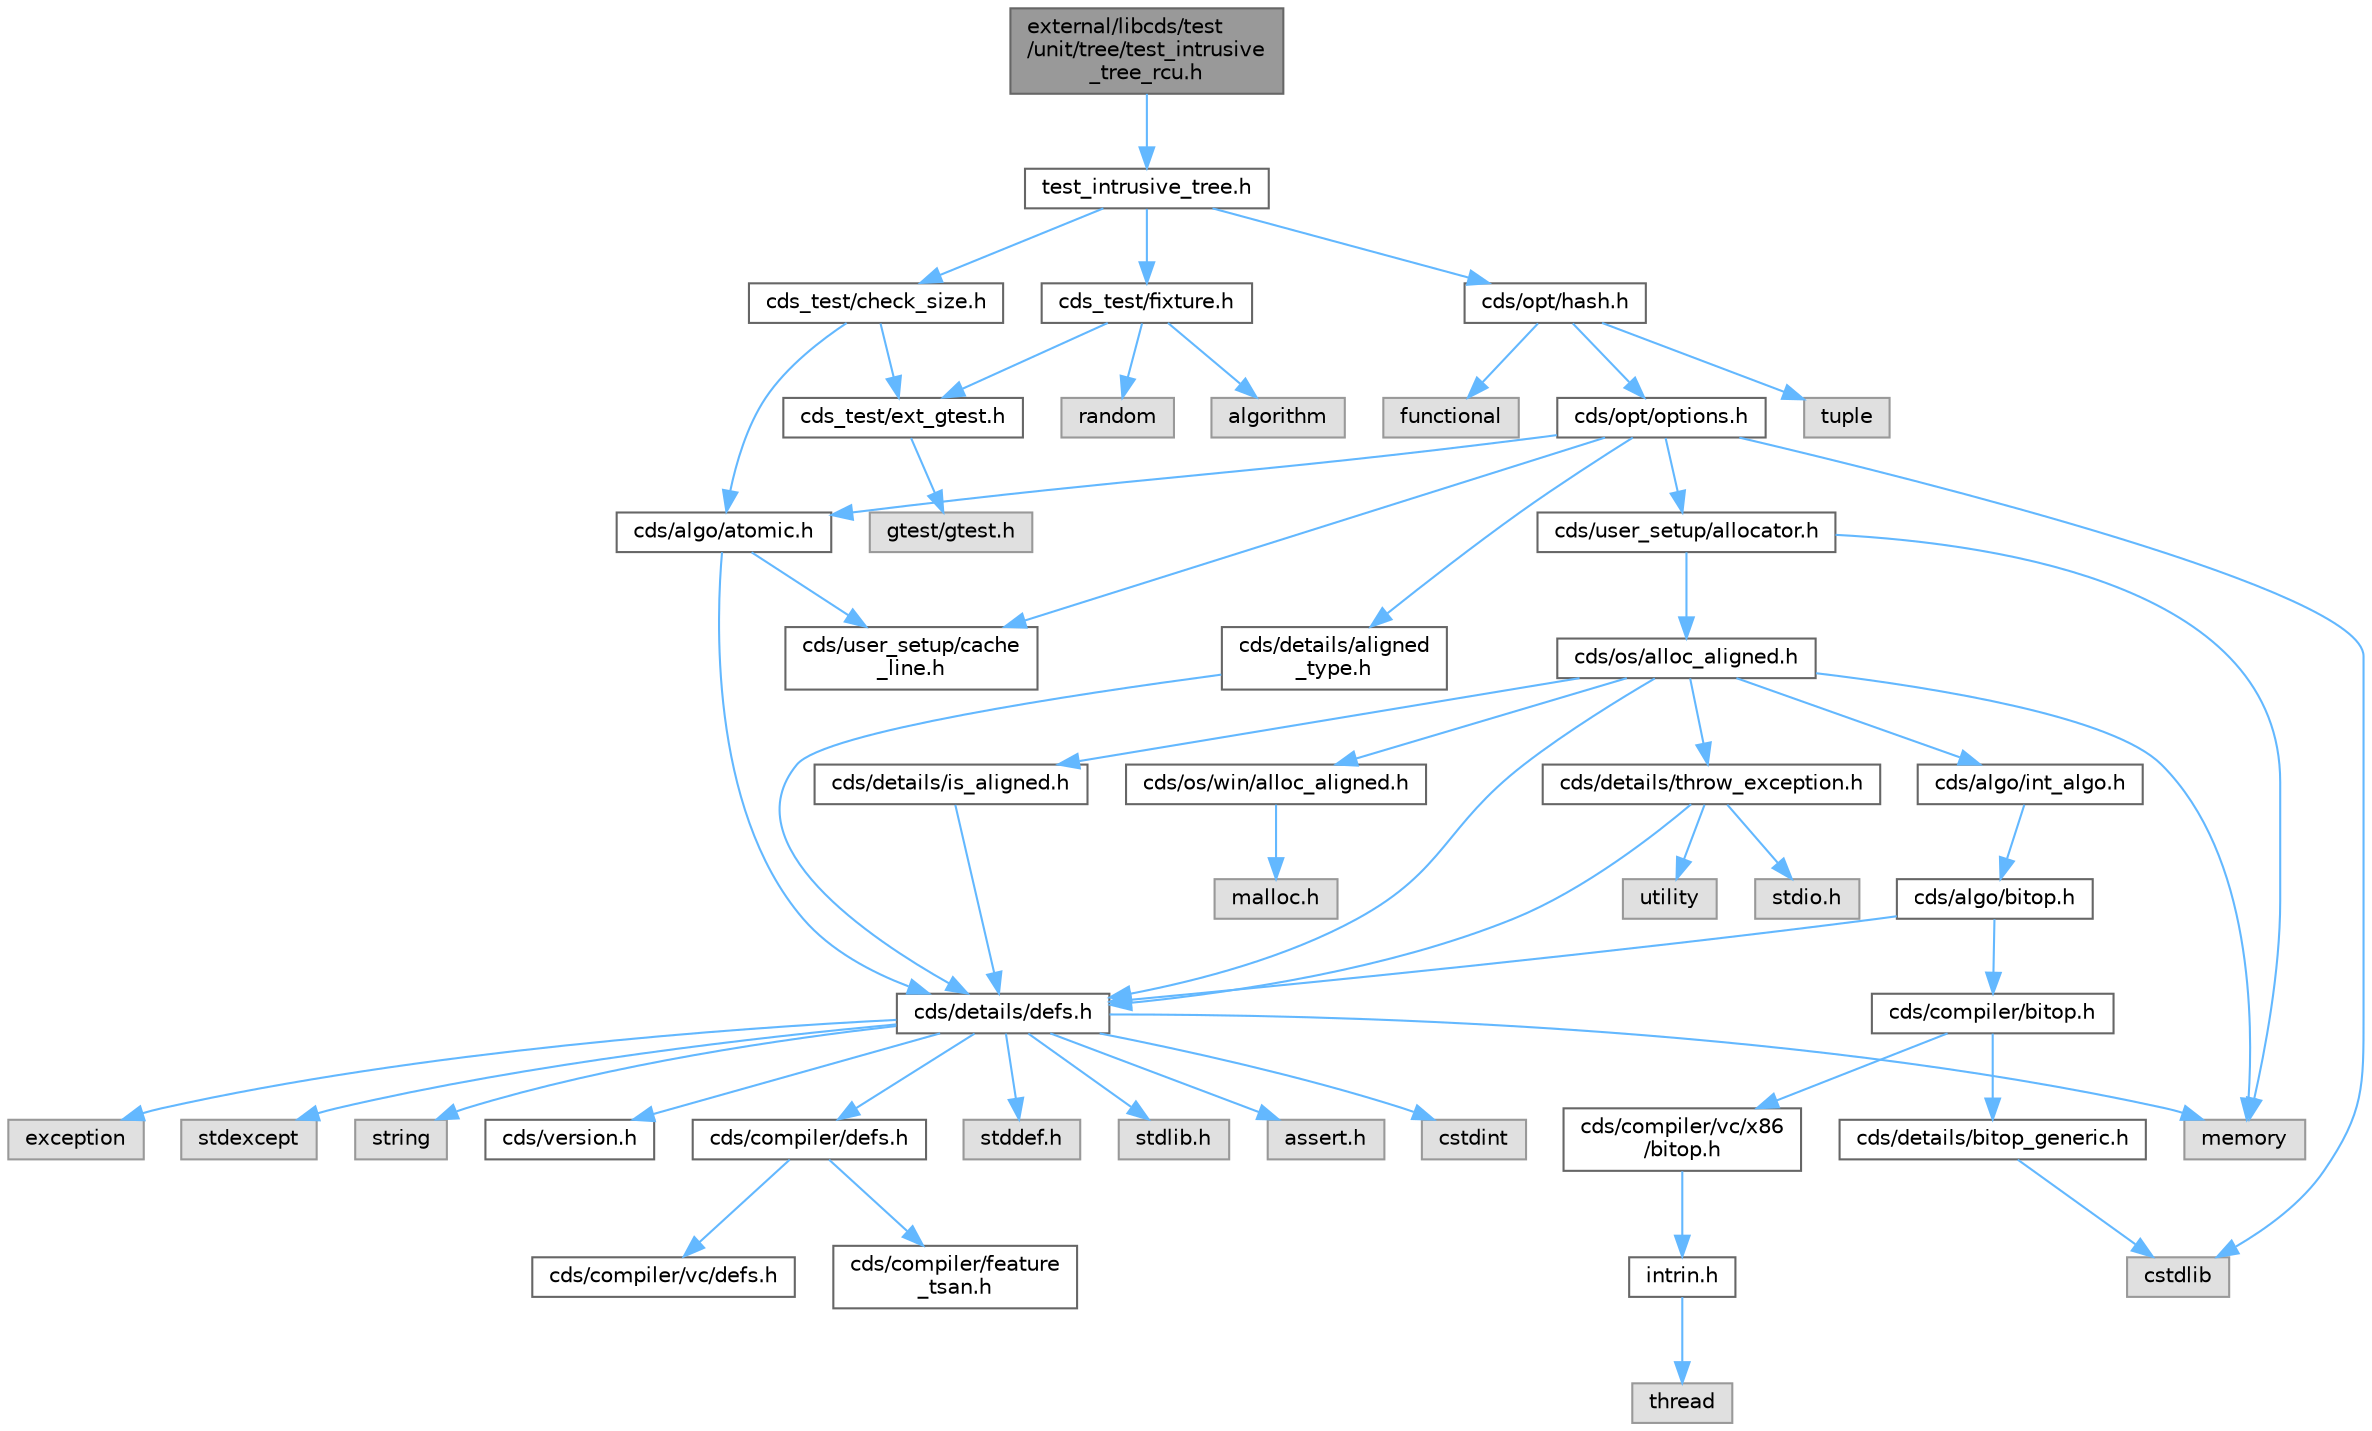 digraph "external/libcds/test/unit/tree/test_intrusive_tree_rcu.h"
{
 // LATEX_PDF_SIZE
  bgcolor="transparent";
  edge [fontname=Helvetica,fontsize=10,labelfontname=Helvetica,labelfontsize=10];
  node [fontname=Helvetica,fontsize=10,shape=box,height=0.2,width=0.4];
  Node1 [id="Node000001",label="external/libcds/test\l/unit/tree/test_intrusive\l_tree_rcu.h",height=0.2,width=0.4,color="gray40", fillcolor="grey60", style="filled", fontcolor="black",tooltip=" "];
  Node1 -> Node2 [id="edge55_Node000001_Node000002",color="steelblue1",style="solid",tooltip=" "];
  Node2 [id="Node000002",label="test_intrusive_tree.h",height=0.2,width=0.4,color="grey40", fillcolor="white", style="filled",URL="$test__intrusive__tree_8h.html",tooltip=" "];
  Node2 -> Node3 [id="edge56_Node000002_Node000003",color="steelblue1",style="solid",tooltip=" "];
  Node3 [id="Node000003",label="cds_test/check_size.h",height=0.2,width=0.4,color="grey40", fillcolor="white", style="filled",URL="$check__size_8h.html",tooltip=" "];
  Node3 -> Node4 [id="edge57_Node000003_Node000004",color="steelblue1",style="solid",tooltip=" "];
  Node4 [id="Node000004",label="cds_test/ext_gtest.h",height=0.2,width=0.4,color="grey40", fillcolor="white", style="filled",URL="$ext__gtest_8h.html",tooltip=" "];
  Node4 -> Node5 [id="edge58_Node000004_Node000005",color="steelblue1",style="solid",tooltip=" "];
  Node5 [id="Node000005",label="gtest/gtest.h",height=0.2,width=0.4,color="grey60", fillcolor="#E0E0E0", style="filled",tooltip=" "];
  Node3 -> Node6 [id="edge59_Node000003_Node000006",color="steelblue1",style="solid",tooltip=" "];
  Node6 [id="Node000006",label="cds/algo/atomic.h",height=0.2,width=0.4,color="grey40", fillcolor="white", style="filled",URL="$external_2libcds_2cds_2algo_2atomic_8h.html",tooltip=" "];
  Node6 -> Node7 [id="edge60_Node000006_Node000007",color="steelblue1",style="solid",tooltip=" "];
  Node7 [id="Node000007",label="cds/details/defs.h",height=0.2,width=0.4,color="grey40", fillcolor="white", style="filled",URL="$details_2defs_8h.html",tooltip=" "];
  Node7 -> Node8 [id="edge61_Node000007_Node000008",color="steelblue1",style="solid",tooltip=" "];
  Node8 [id="Node000008",label="stddef.h",height=0.2,width=0.4,color="grey60", fillcolor="#E0E0E0", style="filled",tooltip=" "];
  Node7 -> Node9 [id="edge62_Node000007_Node000009",color="steelblue1",style="solid",tooltip=" "];
  Node9 [id="Node000009",label="stdlib.h",height=0.2,width=0.4,color="grey60", fillcolor="#E0E0E0", style="filled",tooltip=" "];
  Node7 -> Node10 [id="edge63_Node000007_Node000010",color="steelblue1",style="solid",tooltip=" "];
  Node10 [id="Node000010",label="assert.h",height=0.2,width=0.4,color="grey60", fillcolor="#E0E0E0", style="filled",tooltip=" "];
  Node7 -> Node11 [id="edge64_Node000007_Node000011",color="steelblue1",style="solid",tooltip=" "];
  Node11 [id="Node000011",label="cstdint",height=0.2,width=0.4,color="grey60", fillcolor="#E0E0E0", style="filled",tooltip=" "];
  Node7 -> Node12 [id="edge65_Node000007_Node000012",color="steelblue1",style="solid",tooltip=" "];
  Node12 [id="Node000012",label="exception",height=0.2,width=0.4,color="grey60", fillcolor="#E0E0E0", style="filled",tooltip=" "];
  Node7 -> Node13 [id="edge66_Node000007_Node000013",color="steelblue1",style="solid",tooltip=" "];
  Node13 [id="Node000013",label="stdexcept",height=0.2,width=0.4,color="grey60", fillcolor="#E0E0E0", style="filled",tooltip=" "];
  Node7 -> Node14 [id="edge67_Node000007_Node000014",color="steelblue1",style="solid",tooltip=" "];
  Node14 [id="Node000014",label="string",height=0.2,width=0.4,color="grey60", fillcolor="#E0E0E0", style="filled",tooltip=" "];
  Node7 -> Node15 [id="edge68_Node000007_Node000015",color="steelblue1",style="solid",tooltip=" "];
  Node15 [id="Node000015",label="memory",height=0.2,width=0.4,color="grey60", fillcolor="#E0E0E0", style="filled",tooltip=" "];
  Node7 -> Node16 [id="edge69_Node000007_Node000016",color="steelblue1",style="solid",tooltip=" "];
  Node16 [id="Node000016",label="cds/version.h",height=0.2,width=0.4,color="grey40", fillcolor="white", style="filled",URL="$external_2libcds_2cds_2version_8h.html",tooltip=" "];
  Node7 -> Node17 [id="edge70_Node000007_Node000017",color="steelblue1",style="solid",tooltip=" "];
  Node17 [id="Node000017",label="cds/compiler/defs.h",height=0.2,width=0.4,color="grey40", fillcolor="white", style="filled",URL="$compiler_2defs_8h.html",tooltip=" "];
  Node17 -> Node18 [id="edge71_Node000017_Node000018",color="steelblue1",style="solid",tooltip=" "];
  Node18 [id="Node000018",label="cds/compiler/vc/defs.h",height=0.2,width=0.4,color="grey40", fillcolor="white", style="filled",URL="$compiler_2vc_2defs_8h.html",tooltip=" "];
  Node17 -> Node19 [id="edge72_Node000017_Node000019",color="steelblue1",style="solid",tooltip=" "];
  Node19 [id="Node000019",label="cds/compiler/feature\l_tsan.h",height=0.2,width=0.4,color="grey40", fillcolor="white", style="filled",URL="$feature__tsan_8h.html",tooltip=" "];
  Node6 -> Node20 [id="edge73_Node000006_Node000020",color="steelblue1",style="solid",tooltip=" "];
  Node20 [id="Node000020",label="cds/user_setup/cache\l_line.h",height=0.2,width=0.4,color="grey40", fillcolor="white", style="filled",URL="$cache__line_8h.html",tooltip="Cache-line size definition"];
  Node2 -> Node21 [id="edge74_Node000002_Node000021",color="steelblue1",style="solid",tooltip=" "];
  Node21 [id="Node000021",label="cds_test/fixture.h",height=0.2,width=0.4,color="grey40", fillcolor="white", style="filled",URL="$fixture_8h.html",tooltip=" "];
  Node21 -> Node4 [id="edge75_Node000021_Node000004",color="steelblue1",style="solid",tooltip=" "];
  Node21 -> Node22 [id="edge76_Node000021_Node000022",color="steelblue1",style="solid",tooltip=" "];
  Node22 [id="Node000022",label="algorithm",height=0.2,width=0.4,color="grey60", fillcolor="#E0E0E0", style="filled",tooltip=" "];
  Node21 -> Node23 [id="edge77_Node000021_Node000023",color="steelblue1",style="solid",tooltip=" "];
  Node23 [id="Node000023",label="random",height=0.2,width=0.4,color="grey60", fillcolor="#E0E0E0", style="filled",tooltip=" "];
  Node2 -> Node24 [id="edge78_Node000002_Node000024",color="steelblue1",style="solid",tooltip=" "];
  Node24 [id="Node000024",label="cds/opt/hash.h",height=0.2,width=0.4,color="grey40", fillcolor="white", style="filled",URL="$external_2libcds_2cds_2opt_2hash_8h.html",tooltip=" "];
  Node24 -> Node25 [id="edge79_Node000024_Node000025",color="steelblue1",style="solid",tooltip=" "];
  Node25 [id="Node000025",label="tuple",height=0.2,width=0.4,color="grey60", fillcolor="#E0E0E0", style="filled",tooltip=" "];
  Node24 -> Node26 [id="edge80_Node000024_Node000026",color="steelblue1",style="solid",tooltip=" "];
  Node26 [id="Node000026",label="functional",height=0.2,width=0.4,color="grey60", fillcolor="#E0E0E0", style="filled",tooltip=" "];
  Node24 -> Node27 [id="edge81_Node000024_Node000027",color="steelblue1",style="solid",tooltip=" "];
  Node27 [id="Node000027",label="cds/opt/options.h",height=0.2,width=0.4,color="grey40", fillcolor="white", style="filled",URL="$opt_2options_8h.html",tooltip=" "];
  Node27 -> Node28 [id="edge82_Node000027_Node000028",color="steelblue1",style="solid",tooltip=" "];
  Node28 [id="Node000028",label="cstdlib",height=0.2,width=0.4,color="grey60", fillcolor="#E0E0E0", style="filled",tooltip=" "];
  Node27 -> Node29 [id="edge83_Node000027_Node000029",color="steelblue1",style="solid",tooltip=" "];
  Node29 [id="Node000029",label="cds/details/aligned\l_type.h",height=0.2,width=0.4,color="grey40", fillcolor="white", style="filled",URL="$aligned__type_8h.html",tooltip=" "];
  Node29 -> Node7 [id="edge84_Node000029_Node000007",color="steelblue1",style="solid",tooltip=" "];
  Node27 -> Node30 [id="edge85_Node000027_Node000030",color="steelblue1",style="solid",tooltip=" "];
  Node30 [id="Node000030",label="cds/user_setup/allocator.h",height=0.2,width=0.4,color="grey40", fillcolor="white", style="filled",URL="$external_2libcds_2cds_2user__setup_2allocator_8h.html",tooltip="Default implementation of allocator classes."];
  Node30 -> Node15 [id="edge86_Node000030_Node000015",color="steelblue1",style="solid",tooltip=" "];
  Node30 -> Node31 [id="edge87_Node000030_Node000031",color="steelblue1",style="solid",tooltip=" "];
  Node31 [id="Node000031",label="cds/os/alloc_aligned.h",height=0.2,width=0.4,color="grey40", fillcolor="white", style="filled",URL="$alloc__aligned_8h.html",tooltip=" "];
  Node31 -> Node7 [id="edge88_Node000031_Node000007",color="steelblue1",style="solid",tooltip=" "];
  Node31 -> Node32 [id="edge89_Node000031_Node000032",color="steelblue1",style="solid",tooltip=" "];
  Node32 [id="Node000032",label="cds/os/win/alloc_aligned.h",height=0.2,width=0.4,color="grey40", fillcolor="white", style="filled",URL="$win_2alloc__aligned_8h.html",tooltip=" "];
  Node32 -> Node33 [id="edge90_Node000032_Node000033",color="steelblue1",style="solid",tooltip=" "];
  Node33 [id="Node000033",label="malloc.h",height=0.2,width=0.4,color="grey60", fillcolor="#E0E0E0", style="filled",tooltip=" "];
  Node31 -> Node15 [id="edge91_Node000031_Node000015",color="steelblue1",style="solid",tooltip=" "];
  Node31 -> Node34 [id="edge92_Node000031_Node000034",color="steelblue1",style="solid",tooltip=" "];
  Node34 [id="Node000034",label="cds/details/is_aligned.h",height=0.2,width=0.4,color="grey40", fillcolor="white", style="filled",URL="$is__aligned_8h.html",tooltip=" "];
  Node34 -> Node7 [id="edge93_Node000034_Node000007",color="steelblue1",style="solid",tooltip=" "];
  Node31 -> Node35 [id="edge94_Node000031_Node000035",color="steelblue1",style="solid",tooltip=" "];
  Node35 [id="Node000035",label="cds/algo/int_algo.h",height=0.2,width=0.4,color="grey40", fillcolor="white", style="filled",URL="$int__algo_8h.html",tooltip=" "];
  Node35 -> Node36 [id="edge95_Node000035_Node000036",color="steelblue1",style="solid",tooltip=" "];
  Node36 [id="Node000036",label="cds/algo/bitop.h",height=0.2,width=0.4,color="grey40", fillcolor="white", style="filled",URL="$algo_2bitop_8h.html",tooltip=" "];
  Node36 -> Node7 [id="edge96_Node000036_Node000007",color="steelblue1",style="solid",tooltip=" "];
  Node36 -> Node37 [id="edge97_Node000036_Node000037",color="steelblue1",style="solid",tooltip=" "];
  Node37 [id="Node000037",label="cds/compiler/bitop.h",height=0.2,width=0.4,color="grey40", fillcolor="white", style="filled",URL="$compiler_2bitop_8h.html",tooltip=" "];
  Node37 -> Node38 [id="edge98_Node000037_Node000038",color="steelblue1",style="solid",tooltip=" "];
  Node38 [id="Node000038",label="cds/compiler/vc/x86\l/bitop.h",height=0.2,width=0.4,color="grey40", fillcolor="white", style="filled",URL="$compiler_2vc_2x86_2bitop_8h.html",tooltip=" "];
  Node38 -> Node39 [id="edge99_Node000038_Node000039",color="steelblue1",style="solid",tooltip=" "];
  Node39 [id="Node000039",label="intrin.h",height=0.2,width=0.4,color="grey40", fillcolor="white", style="filled",URL="$intrin_8h.html",tooltip=" "];
  Node39 -> Node40 [id="edge100_Node000039_Node000040",color="steelblue1",style="solid",tooltip=" "];
  Node40 [id="Node000040",label="thread",height=0.2,width=0.4,color="grey60", fillcolor="#E0E0E0", style="filled",tooltip=" "];
  Node37 -> Node41 [id="edge101_Node000037_Node000041",color="steelblue1",style="solid",tooltip=" "];
  Node41 [id="Node000041",label="cds/details/bitop_generic.h",height=0.2,width=0.4,color="grey40", fillcolor="white", style="filled",URL="$bitop__generic_8h.html",tooltip=" "];
  Node41 -> Node28 [id="edge102_Node000041_Node000028",color="steelblue1",style="solid",tooltip=" "];
  Node31 -> Node42 [id="edge103_Node000031_Node000042",color="steelblue1",style="solid",tooltip=" "];
  Node42 [id="Node000042",label="cds/details/throw_exception.h",height=0.2,width=0.4,color="grey40", fillcolor="white", style="filled",URL="$throw__exception_8h.html",tooltip=" "];
  Node42 -> Node7 [id="edge104_Node000042_Node000007",color="steelblue1",style="solid",tooltip=" "];
  Node42 -> Node43 [id="edge105_Node000042_Node000043",color="steelblue1",style="solid",tooltip=" "];
  Node43 [id="Node000043",label="stdio.h",height=0.2,width=0.4,color="grey60", fillcolor="#E0E0E0", style="filled",tooltip=" "];
  Node42 -> Node44 [id="edge106_Node000042_Node000044",color="steelblue1",style="solid",tooltip=" "];
  Node44 [id="Node000044",label="utility",height=0.2,width=0.4,color="grey60", fillcolor="#E0E0E0", style="filled",tooltip=" "];
  Node27 -> Node20 [id="edge107_Node000027_Node000020",color="steelblue1",style="solid",tooltip=" "];
  Node27 -> Node6 [id="edge108_Node000027_Node000006",color="steelblue1",style="solid",tooltip=" "];
}
